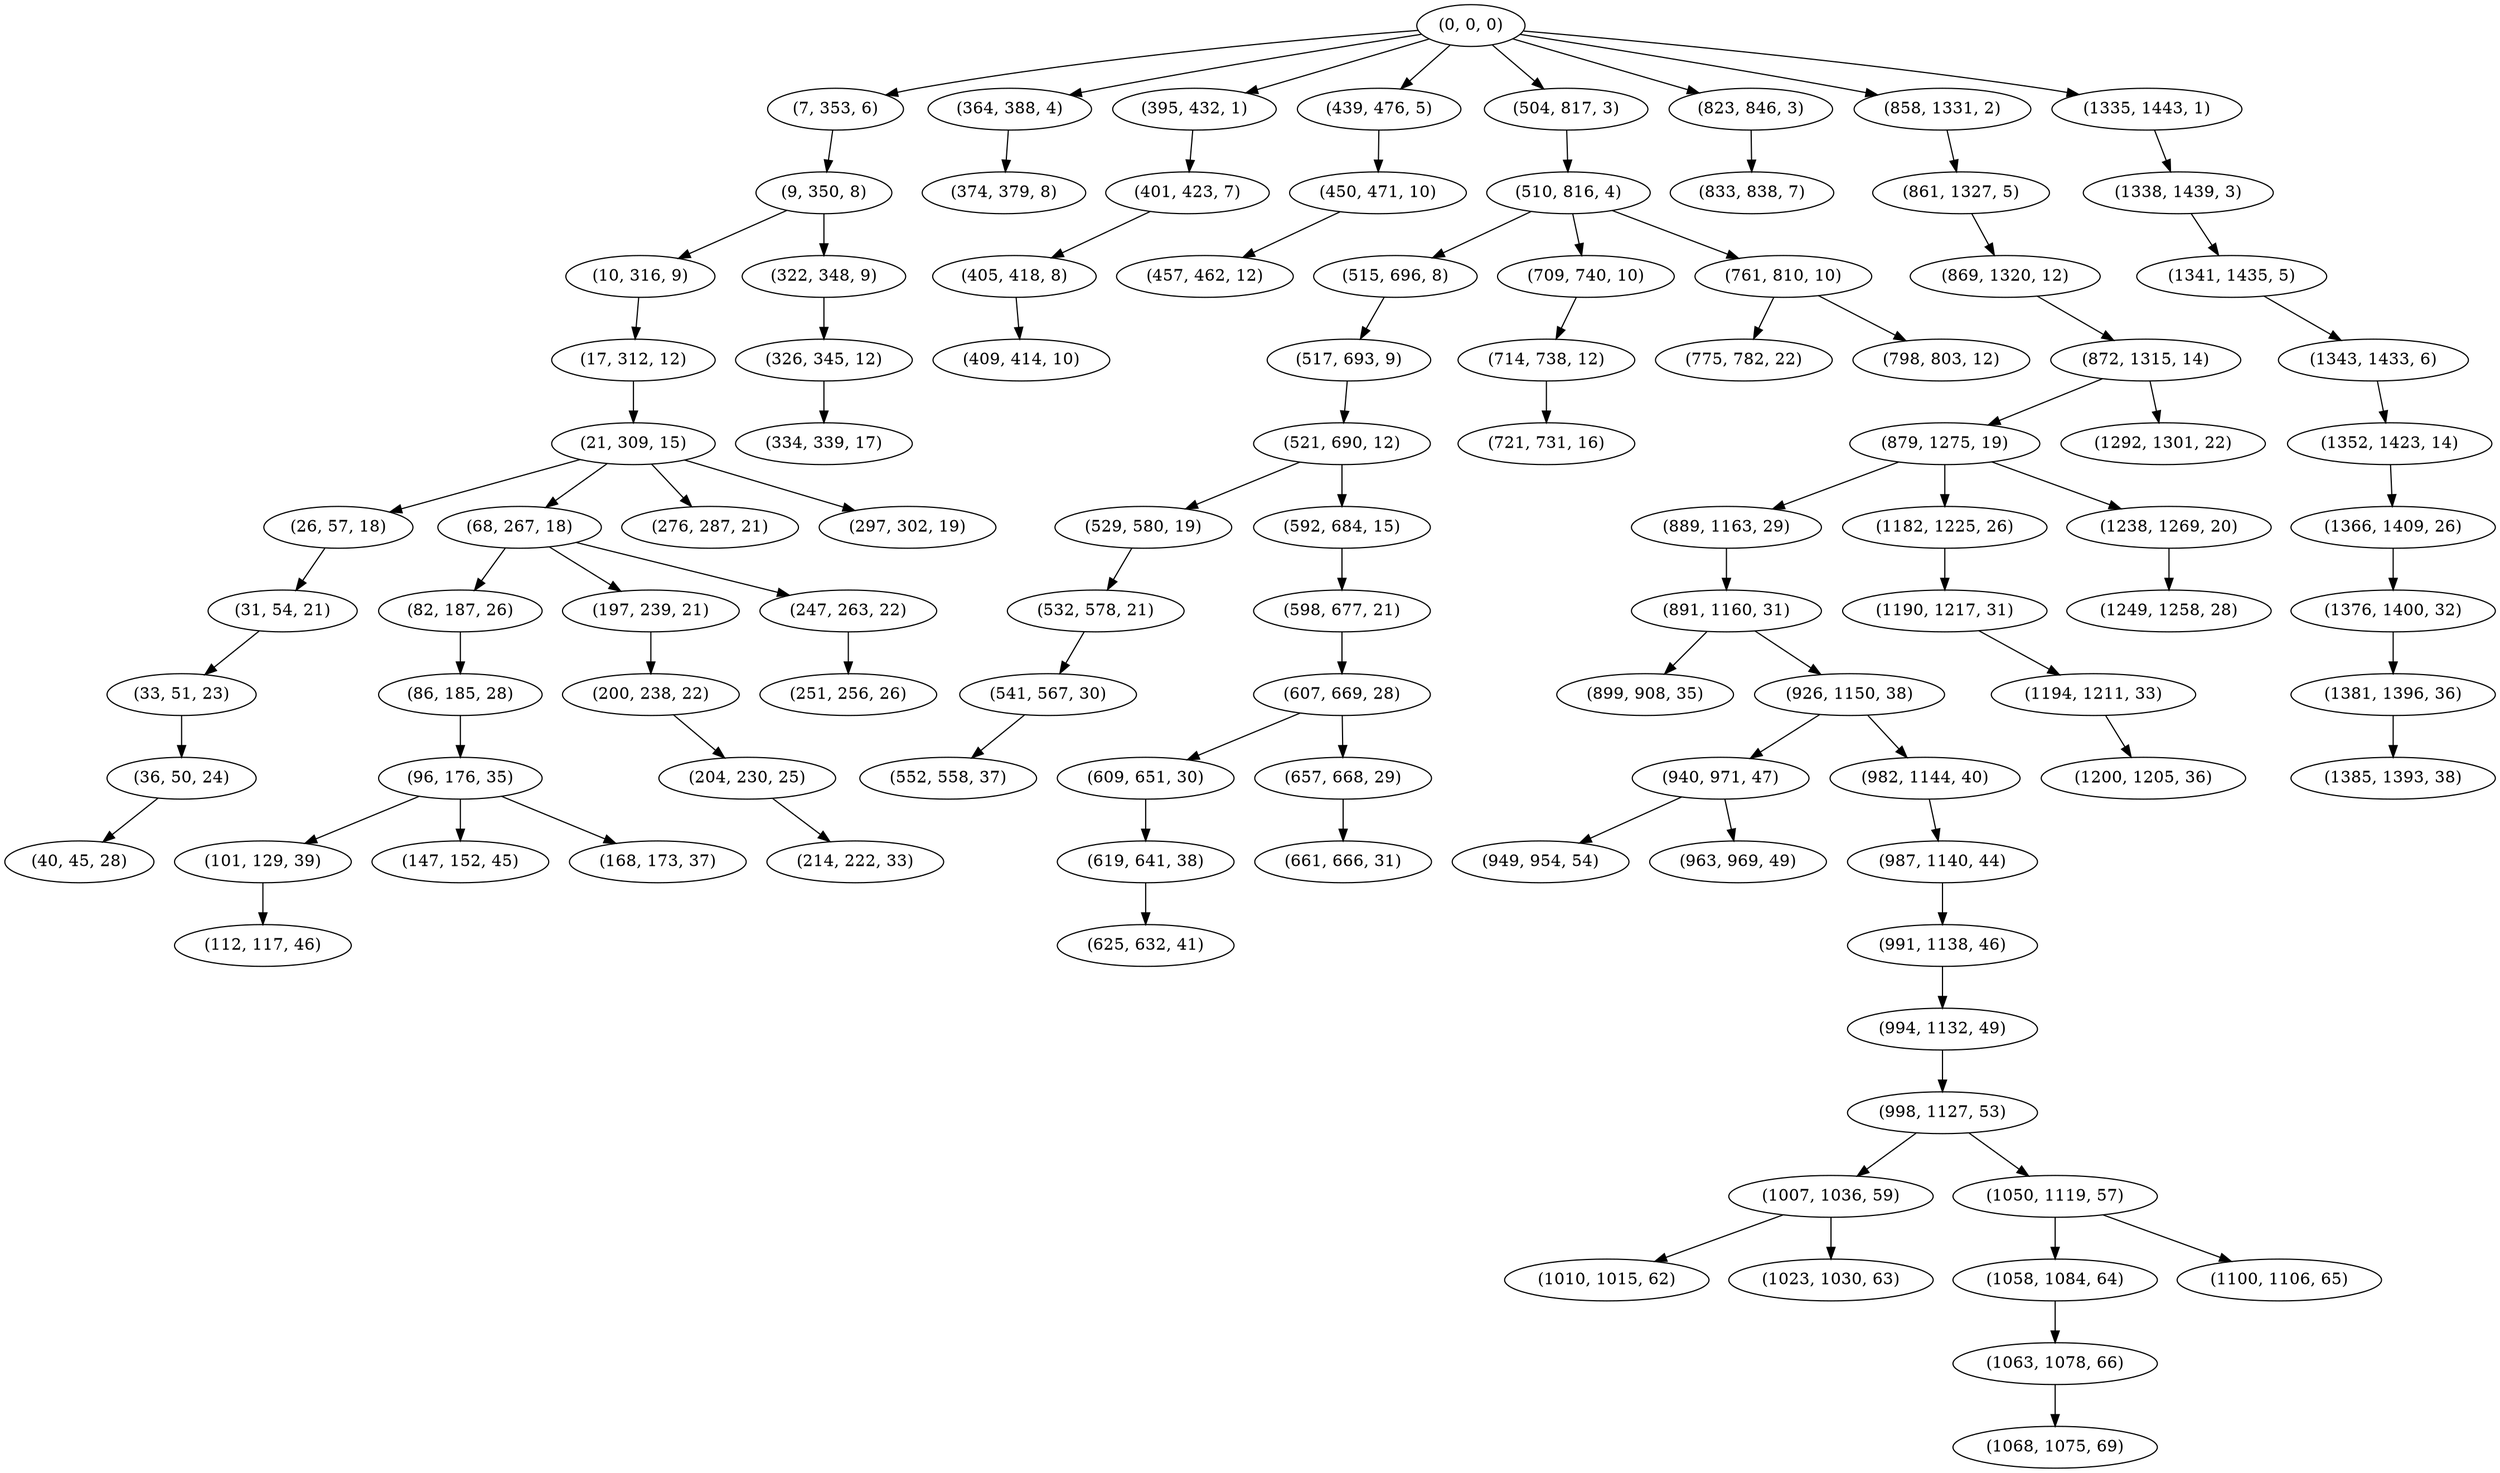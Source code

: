 digraph tree {
    "(0, 0, 0)";
    "(7, 353, 6)";
    "(9, 350, 8)";
    "(10, 316, 9)";
    "(17, 312, 12)";
    "(21, 309, 15)";
    "(26, 57, 18)";
    "(31, 54, 21)";
    "(33, 51, 23)";
    "(36, 50, 24)";
    "(40, 45, 28)";
    "(68, 267, 18)";
    "(82, 187, 26)";
    "(86, 185, 28)";
    "(96, 176, 35)";
    "(101, 129, 39)";
    "(112, 117, 46)";
    "(147, 152, 45)";
    "(168, 173, 37)";
    "(197, 239, 21)";
    "(200, 238, 22)";
    "(204, 230, 25)";
    "(214, 222, 33)";
    "(247, 263, 22)";
    "(251, 256, 26)";
    "(276, 287, 21)";
    "(297, 302, 19)";
    "(322, 348, 9)";
    "(326, 345, 12)";
    "(334, 339, 17)";
    "(364, 388, 4)";
    "(374, 379, 8)";
    "(395, 432, 1)";
    "(401, 423, 7)";
    "(405, 418, 8)";
    "(409, 414, 10)";
    "(439, 476, 5)";
    "(450, 471, 10)";
    "(457, 462, 12)";
    "(504, 817, 3)";
    "(510, 816, 4)";
    "(515, 696, 8)";
    "(517, 693, 9)";
    "(521, 690, 12)";
    "(529, 580, 19)";
    "(532, 578, 21)";
    "(541, 567, 30)";
    "(552, 558, 37)";
    "(592, 684, 15)";
    "(598, 677, 21)";
    "(607, 669, 28)";
    "(609, 651, 30)";
    "(619, 641, 38)";
    "(625, 632, 41)";
    "(657, 668, 29)";
    "(661, 666, 31)";
    "(709, 740, 10)";
    "(714, 738, 12)";
    "(721, 731, 16)";
    "(761, 810, 10)";
    "(775, 782, 22)";
    "(798, 803, 12)";
    "(823, 846, 3)";
    "(833, 838, 7)";
    "(858, 1331, 2)";
    "(861, 1327, 5)";
    "(869, 1320, 12)";
    "(872, 1315, 14)";
    "(879, 1275, 19)";
    "(889, 1163, 29)";
    "(891, 1160, 31)";
    "(899, 908, 35)";
    "(926, 1150, 38)";
    "(940, 971, 47)";
    "(949, 954, 54)";
    "(963, 969, 49)";
    "(982, 1144, 40)";
    "(987, 1140, 44)";
    "(991, 1138, 46)";
    "(994, 1132, 49)";
    "(998, 1127, 53)";
    "(1007, 1036, 59)";
    "(1010, 1015, 62)";
    "(1023, 1030, 63)";
    "(1050, 1119, 57)";
    "(1058, 1084, 64)";
    "(1063, 1078, 66)";
    "(1068, 1075, 69)";
    "(1100, 1106, 65)";
    "(1182, 1225, 26)";
    "(1190, 1217, 31)";
    "(1194, 1211, 33)";
    "(1200, 1205, 36)";
    "(1238, 1269, 20)";
    "(1249, 1258, 28)";
    "(1292, 1301, 22)";
    "(1335, 1443, 1)";
    "(1338, 1439, 3)";
    "(1341, 1435, 5)";
    "(1343, 1433, 6)";
    "(1352, 1423, 14)";
    "(1366, 1409, 26)";
    "(1376, 1400, 32)";
    "(1381, 1396, 36)";
    "(1385, 1393, 38)";
    "(0, 0, 0)" -> "(7, 353, 6)";
    "(0, 0, 0)" -> "(364, 388, 4)";
    "(0, 0, 0)" -> "(395, 432, 1)";
    "(0, 0, 0)" -> "(439, 476, 5)";
    "(0, 0, 0)" -> "(504, 817, 3)";
    "(0, 0, 0)" -> "(823, 846, 3)";
    "(0, 0, 0)" -> "(858, 1331, 2)";
    "(0, 0, 0)" -> "(1335, 1443, 1)";
    "(7, 353, 6)" -> "(9, 350, 8)";
    "(9, 350, 8)" -> "(10, 316, 9)";
    "(9, 350, 8)" -> "(322, 348, 9)";
    "(10, 316, 9)" -> "(17, 312, 12)";
    "(17, 312, 12)" -> "(21, 309, 15)";
    "(21, 309, 15)" -> "(26, 57, 18)";
    "(21, 309, 15)" -> "(68, 267, 18)";
    "(21, 309, 15)" -> "(276, 287, 21)";
    "(21, 309, 15)" -> "(297, 302, 19)";
    "(26, 57, 18)" -> "(31, 54, 21)";
    "(31, 54, 21)" -> "(33, 51, 23)";
    "(33, 51, 23)" -> "(36, 50, 24)";
    "(36, 50, 24)" -> "(40, 45, 28)";
    "(68, 267, 18)" -> "(82, 187, 26)";
    "(68, 267, 18)" -> "(197, 239, 21)";
    "(68, 267, 18)" -> "(247, 263, 22)";
    "(82, 187, 26)" -> "(86, 185, 28)";
    "(86, 185, 28)" -> "(96, 176, 35)";
    "(96, 176, 35)" -> "(101, 129, 39)";
    "(96, 176, 35)" -> "(147, 152, 45)";
    "(96, 176, 35)" -> "(168, 173, 37)";
    "(101, 129, 39)" -> "(112, 117, 46)";
    "(197, 239, 21)" -> "(200, 238, 22)";
    "(200, 238, 22)" -> "(204, 230, 25)";
    "(204, 230, 25)" -> "(214, 222, 33)";
    "(247, 263, 22)" -> "(251, 256, 26)";
    "(322, 348, 9)" -> "(326, 345, 12)";
    "(326, 345, 12)" -> "(334, 339, 17)";
    "(364, 388, 4)" -> "(374, 379, 8)";
    "(395, 432, 1)" -> "(401, 423, 7)";
    "(401, 423, 7)" -> "(405, 418, 8)";
    "(405, 418, 8)" -> "(409, 414, 10)";
    "(439, 476, 5)" -> "(450, 471, 10)";
    "(450, 471, 10)" -> "(457, 462, 12)";
    "(504, 817, 3)" -> "(510, 816, 4)";
    "(510, 816, 4)" -> "(515, 696, 8)";
    "(510, 816, 4)" -> "(709, 740, 10)";
    "(510, 816, 4)" -> "(761, 810, 10)";
    "(515, 696, 8)" -> "(517, 693, 9)";
    "(517, 693, 9)" -> "(521, 690, 12)";
    "(521, 690, 12)" -> "(529, 580, 19)";
    "(521, 690, 12)" -> "(592, 684, 15)";
    "(529, 580, 19)" -> "(532, 578, 21)";
    "(532, 578, 21)" -> "(541, 567, 30)";
    "(541, 567, 30)" -> "(552, 558, 37)";
    "(592, 684, 15)" -> "(598, 677, 21)";
    "(598, 677, 21)" -> "(607, 669, 28)";
    "(607, 669, 28)" -> "(609, 651, 30)";
    "(607, 669, 28)" -> "(657, 668, 29)";
    "(609, 651, 30)" -> "(619, 641, 38)";
    "(619, 641, 38)" -> "(625, 632, 41)";
    "(657, 668, 29)" -> "(661, 666, 31)";
    "(709, 740, 10)" -> "(714, 738, 12)";
    "(714, 738, 12)" -> "(721, 731, 16)";
    "(761, 810, 10)" -> "(775, 782, 22)";
    "(761, 810, 10)" -> "(798, 803, 12)";
    "(823, 846, 3)" -> "(833, 838, 7)";
    "(858, 1331, 2)" -> "(861, 1327, 5)";
    "(861, 1327, 5)" -> "(869, 1320, 12)";
    "(869, 1320, 12)" -> "(872, 1315, 14)";
    "(872, 1315, 14)" -> "(879, 1275, 19)";
    "(872, 1315, 14)" -> "(1292, 1301, 22)";
    "(879, 1275, 19)" -> "(889, 1163, 29)";
    "(879, 1275, 19)" -> "(1182, 1225, 26)";
    "(879, 1275, 19)" -> "(1238, 1269, 20)";
    "(889, 1163, 29)" -> "(891, 1160, 31)";
    "(891, 1160, 31)" -> "(899, 908, 35)";
    "(891, 1160, 31)" -> "(926, 1150, 38)";
    "(926, 1150, 38)" -> "(940, 971, 47)";
    "(926, 1150, 38)" -> "(982, 1144, 40)";
    "(940, 971, 47)" -> "(949, 954, 54)";
    "(940, 971, 47)" -> "(963, 969, 49)";
    "(982, 1144, 40)" -> "(987, 1140, 44)";
    "(987, 1140, 44)" -> "(991, 1138, 46)";
    "(991, 1138, 46)" -> "(994, 1132, 49)";
    "(994, 1132, 49)" -> "(998, 1127, 53)";
    "(998, 1127, 53)" -> "(1007, 1036, 59)";
    "(998, 1127, 53)" -> "(1050, 1119, 57)";
    "(1007, 1036, 59)" -> "(1010, 1015, 62)";
    "(1007, 1036, 59)" -> "(1023, 1030, 63)";
    "(1050, 1119, 57)" -> "(1058, 1084, 64)";
    "(1050, 1119, 57)" -> "(1100, 1106, 65)";
    "(1058, 1084, 64)" -> "(1063, 1078, 66)";
    "(1063, 1078, 66)" -> "(1068, 1075, 69)";
    "(1182, 1225, 26)" -> "(1190, 1217, 31)";
    "(1190, 1217, 31)" -> "(1194, 1211, 33)";
    "(1194, 1211, 33)" -> "(1200, 1205, 36)";
    "(1238, 1269, 20)" -> "(1249, 1258, 28)";
    "(1335, 1443, 1)" -> "(1338, 1439, 3)";
    "(1338, 1439, 3)" -> "(1341, 1435, 5)";
    "(1341, 1435, 5)" -> "(1343, 1433, 6)";
    "(1343, 1433, 6)" -> "(1352, 1423, 14)";
    "(1352, 1423, 14)" -> "(1366, 1409, 26)";
    "(1366, 1409, 26)" -> "(1376, 1400, 32)";
    "(1376, 1400, 32)" -> "(1381, 1396, 36)";
    "(1381, 1396, 36)" -> "(1385, 1393, 38)";
}
